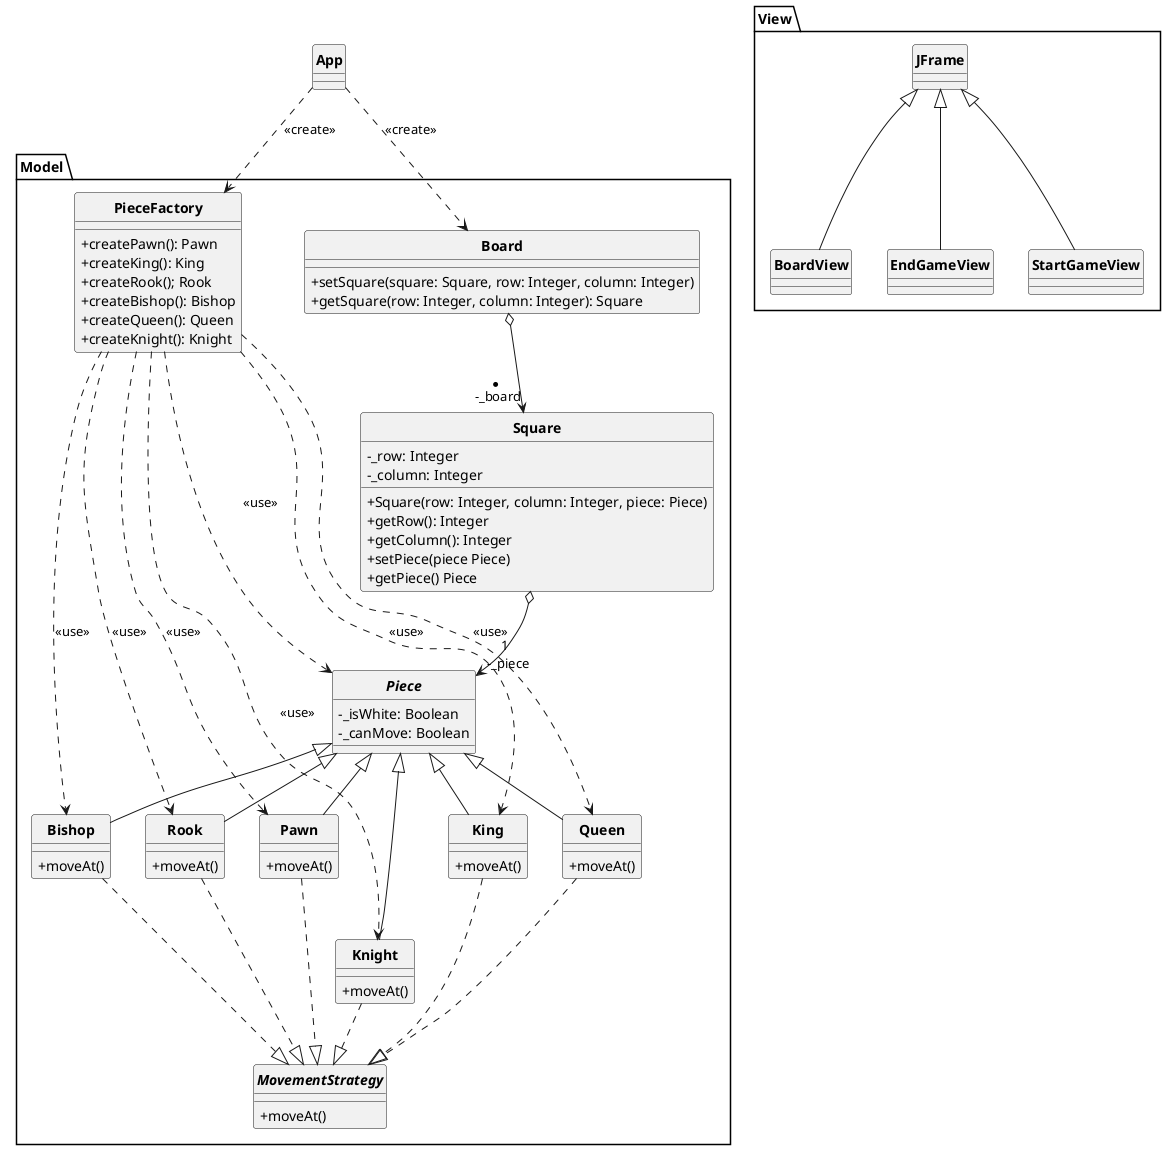 @startuml

skinparam style strictuml
skinparam classAttributeIconSize 0
skinparam classFontStyle Bold
hide enum methods


class App{

}


package Model{
    class Board{
    + setSquare(square: Square, row: Integer, column: Integer)
    + getSquare(row: Integer, column: Integer): Square
    }

    class Square{
    - _row: Integer
    - _column: Integer
    + Square(row: Integer, column: Integer, piece: Piece)
    + getRow(): Integer
    + getColumn(): Integer
    + setPiece(piece Piece)
    + getPiece() Piece
    }

    class PieceFactory{
    + createPawn(): Pawn
    + createKing(): King
    + createRook(); Rook
    + createBishop(): Bishop
    + createQueen(): Queen
    + createKnight(): Knight
    }

    abstract Piece{
    - _isWhite: Boolean
    - _canMove: Boolean
    }


    interface MovementStrategy{
    + moveAt()
    }

    class Pawn{
    + moveAt()
    }

    class King{
    + moveAt()
    }

    class Rook{
    + moveAt()
    }

    class Bishop{
    + moveAt()
    }

    class Queen{
    + moveAt()
    }

    class Knight{
    + moveAt()
    }

}

package View{
class StartGameView extends JFrame{

}
class  BoardView extends JFrame{

}
class EndGameView extends JFrame{

}
}

Square o--> "1 \n -_piece" Piece
Board o--> "* \n -_board" Square
App ..> PieceFactory : <<create>>
App ..> Board : <<create>>
Pawn ..|> MovementStrategy
King ..|> MovementStrategy
Rook ..|> MovementStrategy
Bishop ..|> MovementStrategy
Queen ..|> MovementStrategy
Knight ..|> MovementStrategy
PieceFactory ...> Piece : <<use>>
Pawn -u-|> Piece
King -u-|> Piece
Rook -u-|> Piece
Bishop -u-|> Piece
Queen -u-|> Piece
Knight -u--|> Piece
PieceFactory ..> Pawn : <<use>>
PieceFactory ..> King : <<use>>
PieceFactory ..> Rook : <<use>>
PieceFactory ..> Bishop : <<use>>
PieceFactory ..> Queen : <<use>>
PieceFactory ..> Knight : <<use>>

@enduml